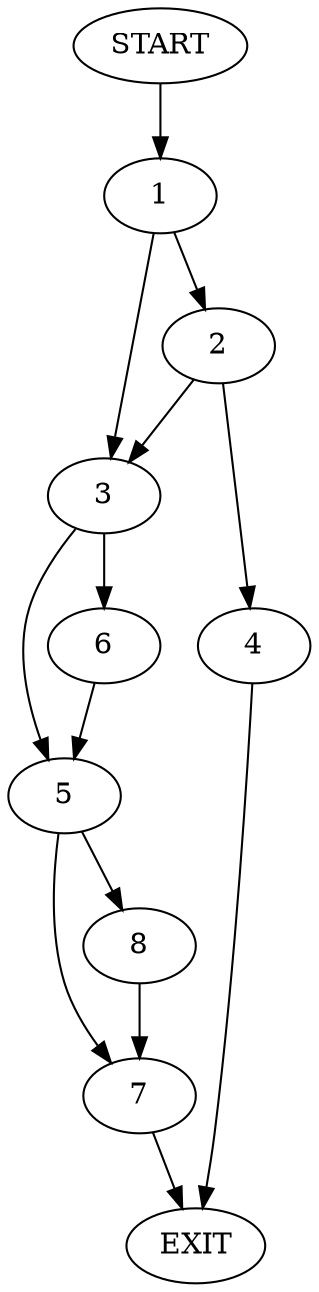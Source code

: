 digraph {
0 [label="START"]
9 [label="EXIT"]
0 -> 1
1 -> 2
1 -> 3
2 -> 4
2 -> 3
3 -> 5
3 -> 6
4 -> 9
6 -> 5
5 -> 7
5 -> 8
8 -> 7
7 -> 9
}
